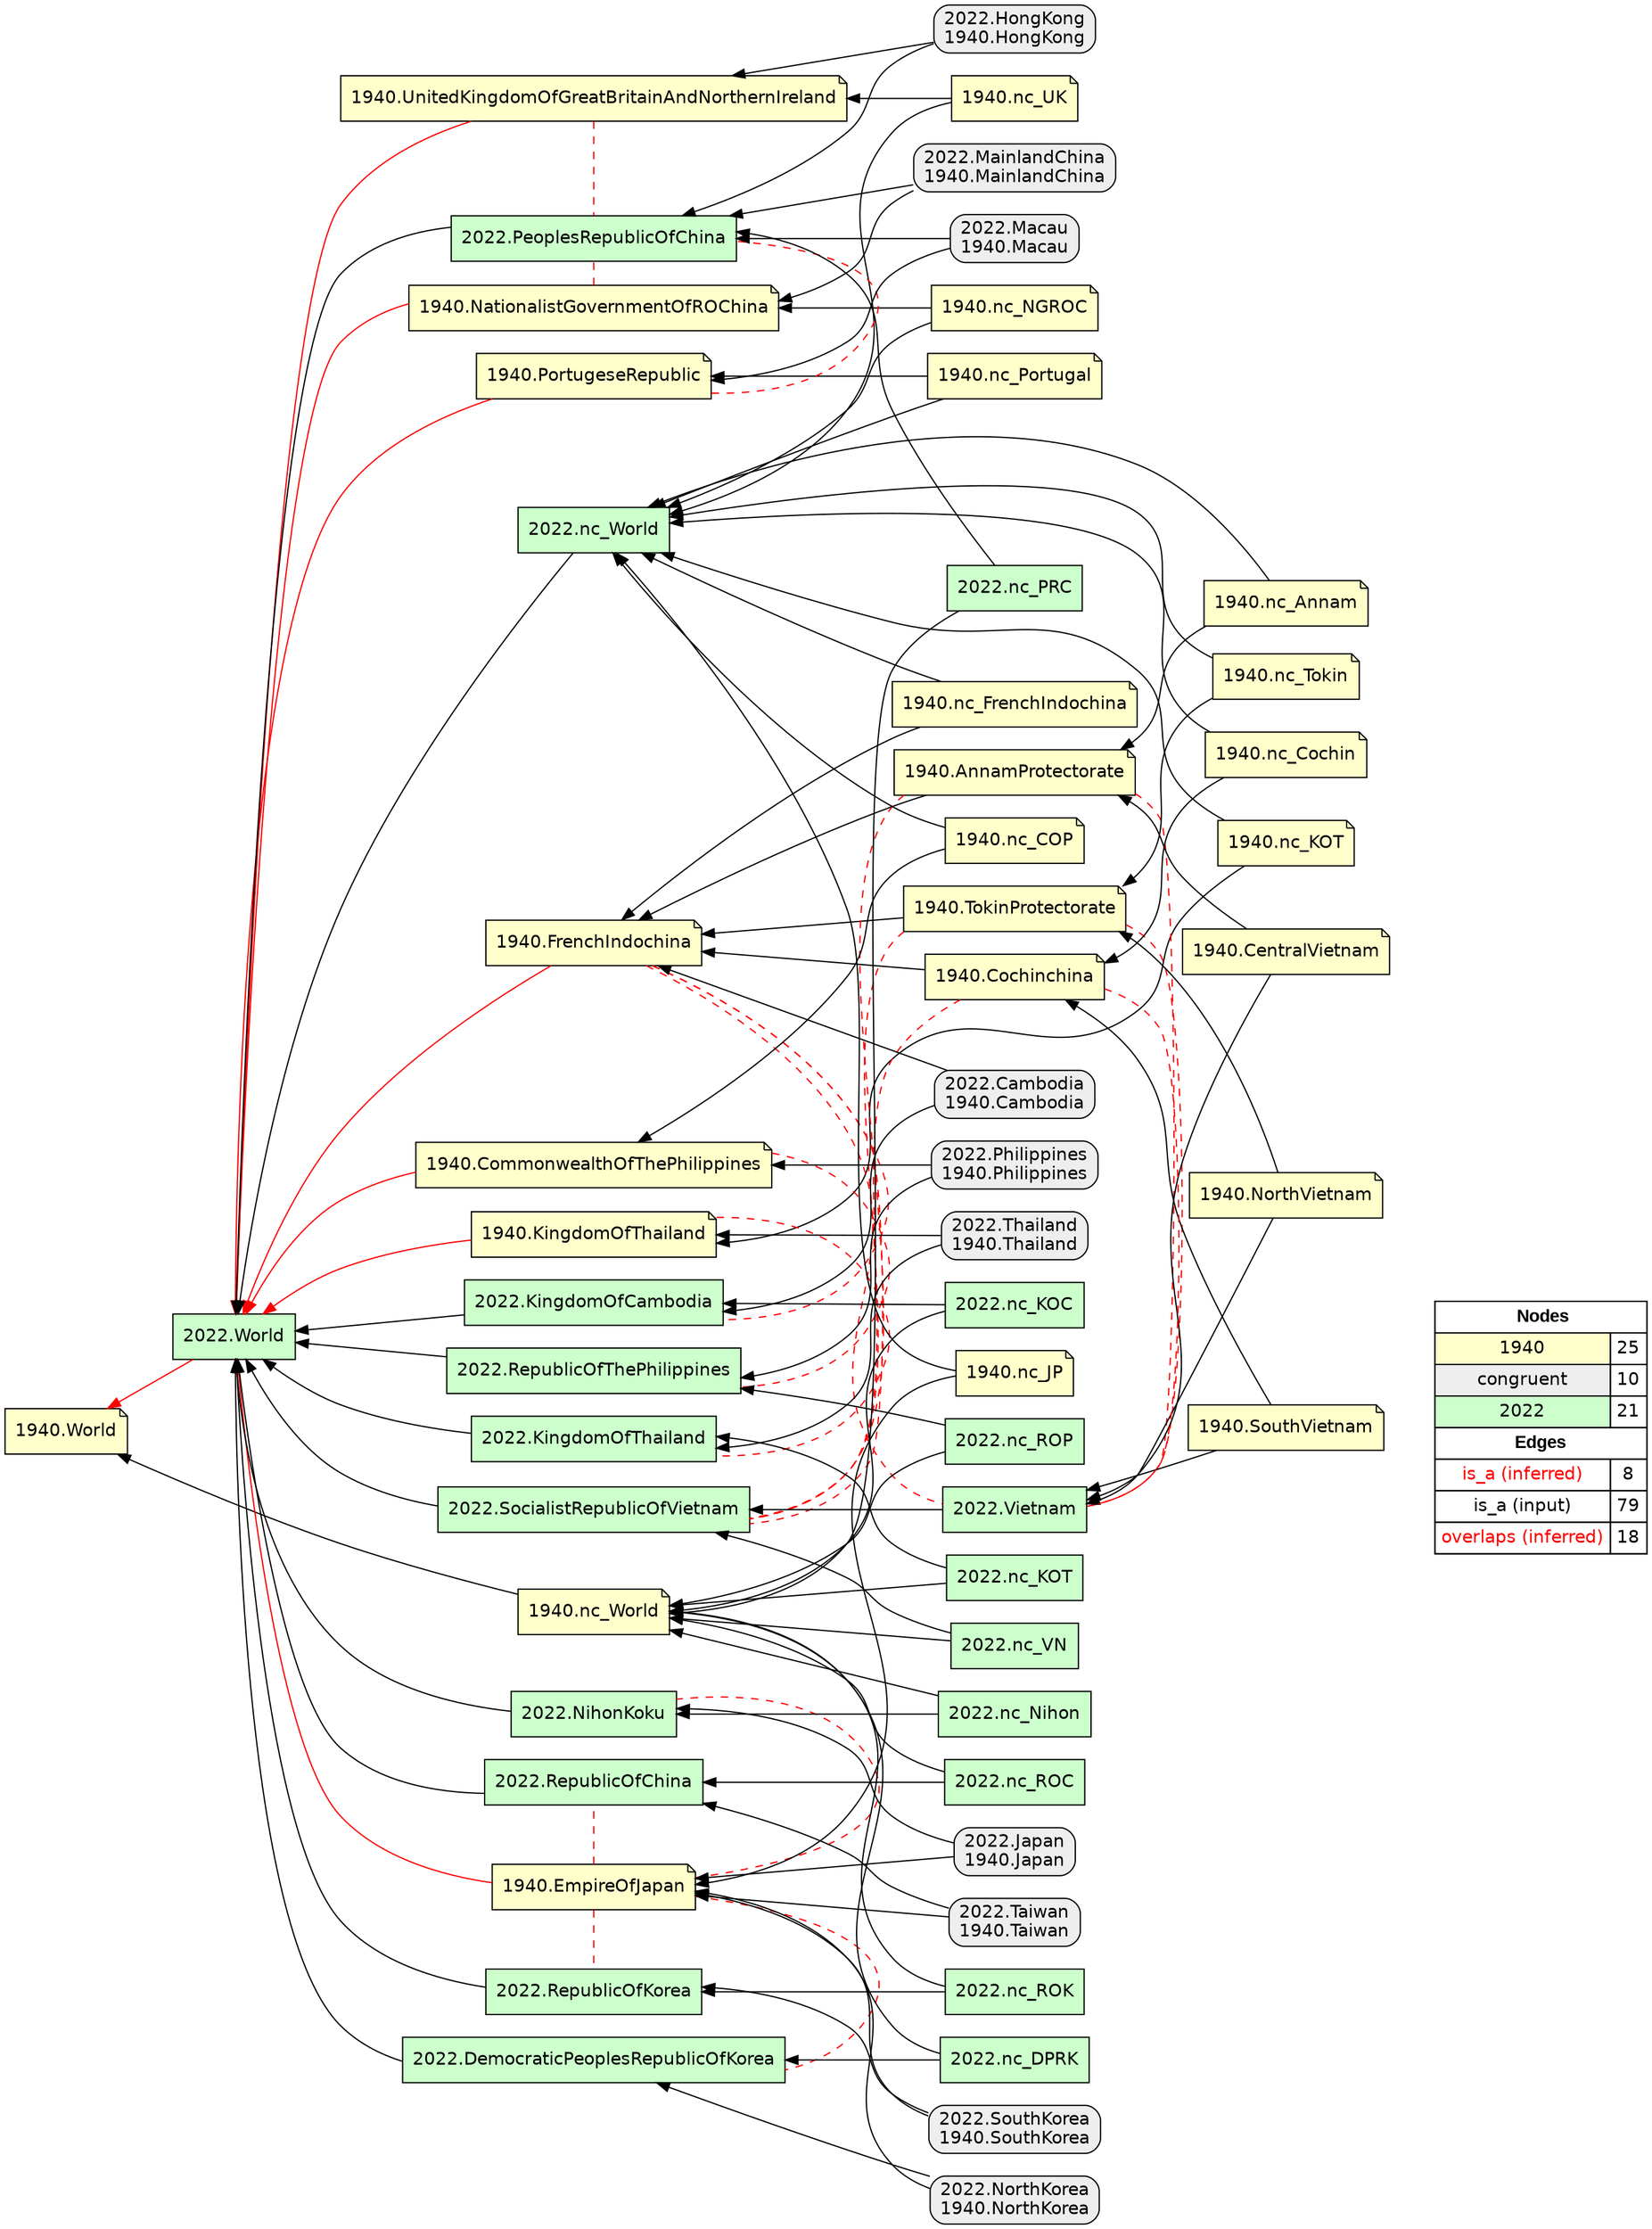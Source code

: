 digraph{
rankdir=RL
node[shape=note style=filled fillcolor="#FFFFCC" fontname="helvetica"] 
"1940.nc_KOT"
"1940.nc_UK"
"1940.TokinProtectorate"
"1940.AnnamProtectorate"
"1940.FrenchIndochina"
"1940.CentralVietnam"
"1940.nc_FrenchIndochina"
"1940.UnitedKingdomOfGreatBritainAndNorthernIreland"
"1940.nc_Tokin"
"1940.nc_World"
"1940.nc_NGROC"
"1940.World"
"1940.nc_Portugal"
"1940.KingdomOfThailand"
"1940.EmpireOfJapan"
"1940.nc_COP"
"1940.SouthVietnam"
"1940.NorthVietnam"
"1940.Cochinchina"
"1940.NationalistGovernmentOfROChina"
"1940.CommonwealthOfThePhilippines"
"1940.nc_Annam"
"1940.PortugeseRepublic"
"1940.nc_JP"
"1940.nc_Cochin"
node[shape=box style="filled,rounded" fillcolor="#EEEEEE" fontname="helvetica"] 
"2022.Taiwan\n1940.Taiwan"
"2022.Japan\n1940.Japan"
"2022.SouthKorea\n1940.SouthKorea"
"2022.Cambodia\n1940.Cambodia"
"2022.Philippines\n1940.Philippines"
"2022.HongKong\n1940.HongKong"
"2022.MainlandChina\n1940.MainlandChina"
"2022.Thailand\n1940.Thailand"
"2022.NorthKorea\n1940.NorthKorea"
"2022.Macau\n1940.Macau"
node[shape=box style=filled fillcolor="#CCFFCC" fontname="helvetica"] 
"2022.nc_Nihon"
"2022.nc_VN"
"2022.SocialistRepublicOfVietnam"
"2022.nc_ROC"
"2022.RepublicOfKorea"
"2022.DemocraticPeoplesRepublicOfKorea"
"2022.nc_World"
"2022.PeoplesRepublicOfChina"
"2022.nc_ROP"
"2022.nc_DPRK"
"2022.RepublicOfChina"
"2022.RepublicOfThePhilippines"
"2022.World"
"2022.Vietnam"
"2022.NihonKoku"
"2022.KingdomOfThailand"
"2022.nc_PRC"
"2022.nc_ROK"
"2022.nc_KOC"
"2022.nc_KOT"
"2022.KingdomOfCambodia"
edge[arrowhead=normal style=solid color="#FF0000" constraint=true penwidth=1]
"1940.CommonwealthOfThePhilippines" -> "2022.World"
"1940.UnitedKingdomOfGreatBritainAndNorthernIreland" -> "2022.World"
"2022.World" -> "1940.World"
"1940.EmpireOfJapan" -> "2022.World"
"1940.PortugeseRepublic" -> "2022.World"
"1940.KingdomOfThailand" -> "2022.World"
"1940.FrenchIndochina" -> "2022.World"
"1940.NationalistGovernmentOfROChina" -> "2022.World"
edge[arrowhead=normal style=solid color="#000000" constraint=true penwidth=1]
"2022.nc_ROC" -> "2022.RepublicOfChina"
"2022.nc_ROK" -> "2022.RepublicOfKorea"
"1940.nc_FrenchIndochina" -> "2022.nc_World"
"2022.RepublicOfKorea" -> "2022.World"
"1940.nc_COP" -> "1940.CommonwealthOfThePhilippines"
"1940.CentralVietnam" -> "1940.AnnamProtectorate"
"1940.nc_NGROC" -> "1940.NationalistGovernmentOfROChina"
"1940.SouthVietnam" -> "2022.Vietnam"
"1940.nc_KOT" -> "2022.nc_World"
"2022.NorthKorea\n1940.NorthKorea" -> "2022.DemocraticPeoplesRepublicOfKorea"
"1940.nc_KOT" -> "1940.KingdomOfThailand"
"1940.nc_NGROC" -> "2022.nc_World"
"2022.nc_ROC" -> "1940.nc_World"
"2022.nc_Nihon" -> "2022.NihonKoku"
"2022.Taiwan\n1940.Taiwan" -> "1940.EmpireOfJapan"
"1940.Cochinchina" -> "1940.FrenchIndochina"
"2022.nc_PRC" -> "1940.nc_World"
"2022.MainlandChina\n1940.MainlandChina" -> "1940.NationalistGovernmentOfROChina"
"2022.SocialistRepublicOfVietnam" -> "2022.World"
"1940.nc_JP" -> "2022.nc_World"
"1940.nc_UK" -> "2022.nc_World"
"2022.nc_KOT" -> "2022.KingdomOfThailand"
"2022.HongKong\n1940.HongKong" -> "2022.PeoplesRepublicOfChina"
"1940.AnnamProtectorate" -> "1940.FrenchIndochina"
"2022.RepublicOfChina" -> "2022.World"
"2022.nc_Nihon" -> "1940.nc_World"
"1940.NorthVietnam" -> "1940.TokinProtectorate"
"2022.KingdomOfCambodia" -> "2022.World"
"2022.Cambodia\n1940.Cambodia" -> "2022.KingdomOfCambodia"
"1940.NorthVietnam" -> "2022.Vietnam"
"2022.nc_ROP" -> "1940.nc_World"
"2022.nc_ROK" -> "1940.nc_World"
"1940.CentralVietnam" -> "2022.Vietnam"
"2022.nc_VN" -> "1940.nc_World"
"2022.MainlandChina\n1940.MainlandChina" -> "2022.PeoplesRepublicOfChina"
"1940.nc_UK" -> "1940.UnitedKingdomOfGreatBritainAndNorthernIreland"
"1940.nc_Cochin" -> "1940.Cochinchina"
"2022.nc_KOT" -> "1940.nc_World"
"2022.DemocraticPeoplesRepublicOfKorea" -> "2022.World"
"1940.nc_Tokin" -> "2022.nc_World"
"1940.nc_FrenchIndochina" -> "1940.FrenchIndochina"
"1940.nc_Annam" -> "2022.nc_World"
"2022.NihonKoku" -> "2022.World"
"1940.SouthVietnam" -> "1940.Cochinchina"
"2022.Japan\n1940.Japan" -> "1940.EmpireOfJapan"
"2022.nc_DPRK" -> "2022.DemocraticPeoplesRepublicOfKorea"
"2022.nc_ROP" -> "2022.RepublicOfThePhilippines"
"1940.nc_Cochin" -> "2022.nc_World"
"2022.Macau\n1940.Macau" -> "2022.PeoplesRepublicOfChina"
"2022.NorthKorea\n1940.NorthKorea" -> "1940.EmpireOfJapan"
"2022.nc_VN" -> "2022.SocialistRepublicOfVietnam"
"1940.nc_Annam" -> "1940.AnnamProtectorate"
"2022.Cambodia\n1940.Cambodia" -> "1940.FrenchIndochina"
"1940.nc_Portugal" -> "1940.PortugeseRepublic"
"2022.nc_World" -> "2022.World"
"2022.Philippines\n1940.Philippines" -> "1940.CommonwealthOfThePhilippines"
"1940.TokinProtectorate" -> "1940.FrenchIndochina"
"2022.Vietnam" -> "2022.SocialistRepublicOfVietnam"
"2022.Macau\n1940.Macau" -> "1940.PortugeseRepublic"
"1940.nc_Portugal" -> "2022.nc_World"
"2022.RepublicOfThePhilippines" -> "2022.World"
"2022.SouthKorea\n1940.SouthKorea" -> "2022.RepublicOfKorea"
"2022.Philippines\n1940.Philippines" -> "2022.RepublicOfThePhilippines"
"2022.Japan\n1940.Japan" -> "2022.NihonKoku"
"2022.PeoplesRepublicOfChina" -> "2022.World"
"1940.nc_JP" -> "1940.EmpireOfJapan"
"2022.nc_DPRK" -> "1940.nc_World"
"2022.nc_KOC" -> "1940.nc_World"
"2022.Thailand\n1940.Thailand" -> "2022.KingdomOfThailand"
"1940.nc_Tokin" -> "1940.TokinProtectorate"
"2022.HongKong\n1940.HongKong" -> "1940.UnitedKingdomOfGreatBritainAndNorthernIreland"
"2022.Taiwan\n1940.Taiwan" -> "2022.RepublicOfChina"
"1940.nc_World" -> "1940.World"
"2022.nc_KOC" -> "2022.KingdomOfCambodia"
"2022.SouthKorea\n1940.SouthKorea" -> "1940.EmpireOfJapan"
"2022.KingdomOfThailand" -> "2022.World"
"1940.nc_COP" -> "2022.nc_World"
"2022.nc_PRC" -> "2022.PeoplesRepublicOfChina"
"2022.Thailand\n1940.Thailand" -> "1940.KingdomOfThailand"
edge[arrowhead=normal style=dotted color="#000000" constraint=true penwidth=1]
edge[arrowhead=none style=dashed color="#FF0000" constraint=false penwidth=1]
"1940.EmpireOfJapan" -> "2022.DemocraticPeoplesRepublicOfKorea"
"1940.EmpireOfJapan" -> "2022.RepublicOfKorea"
"1940.FrenchIndochina" -> "2022.Vietnam"
"1940.EmpireOfJapan" -> "2022.NihonKoku"
"1940.FrenchIndochina" -> "2022.KingdomOfCambodia"
"1940.NationalistGovernmentOfROChina" -> "2022.PeoplesRepublicOfChina"
"1940.Cochinchina" -> "2022.SocialistRepublicOfVietnam"
"1940.KingdomOfThailand" -> "2022.KingdomOfThailand"
"1940.UnitedKingdomOfGreatBritainAndNorthernIreland" -> "2022.PeoplesRepublicOfChina"
"1940.PortugeseRepublic" -> "2022.PeoplesRepublicOfChina"
"1940.CommonwealthOfThePhilippines" -> "2022.RepublicOfThePhilippines"
"1940.AnnamProtectorate" -> "2022.SocialistRepublicOfVietnam"
"1940.AnnamProtectorate" -> "2022.Vietnam"
"1940.TokinProtectorate" -> "2022.SocialistRepublicOfVietnam"
"1940.Cochinchina" -> "2022.Vietnam"
"1940.FrenchIndochina" -> "2022.SocialistRepublicOfVietnam"
"1940.TokinProtectorate" -> "2022.Vietnam"
"1940.EmpireOfJapan" -> "2022.RepublicOfChina"
node[shape=box] 
{rank=source Legend [fillcolor= white margin=0 label=< 
 <TABLE BORDER="0" CELLBORDER="1" CELLSPACING="0" CELLPADDING="4"> 
<TR> <TD COLSPAN="2"><font face="Arial Black"> Nodes</font></TD> </TR> 
<TR> 
 <TD bgcolor="#FFFFCC" fontname="helvetica">1940</TD> 
 <TD>25</TD> 
 </TR> 
<TR> 
 <TD bgcolor="#EEEEEE" fontname="helvetica">congruent</TD> 
 <TD>10</TD> 
 </TR> 
<TR> 
 <TD bgcolor="#CCFFCC" fontname="helvetica">2022</TD> 
 <TD>21</TD> 
 </TR> 
<TR> <TD COLSPAN="2"><font face = "Arial Black"> Edges </font></TD> </TR> 
<TR> 
 <TD><font color ="#FF0000">is_a (inferred)</font></TD><TD>8</TD>
</TR>
<TR> 
 <TD><font color ="#000000">is_a (input)</font></TD><TD>79</TD>
</TR>
<TR> 
 <TD><font color ="#FF0000">overlaps (inferred)</font></TD><TD>18</TD>
</TR>
</TABLE> 
 >] } 
}